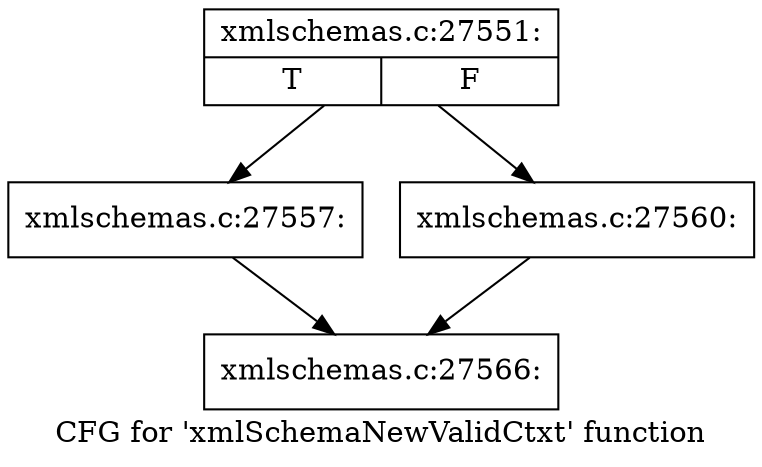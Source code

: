 digraph "CFG for 'xmlSchemaNewValidCtxt' function" {
	label="CFG for 'xmlSchemaNewValidCtxt' function";

	Node0x55d025c67920 [shape=record,label="{xmlschemas.c:27551:|{<s0>T|<s1>F}}"];
	Node0x55d025c67920 -> Node0x55d025cad8e0;
	Node0x55d025c67920 -> Node0x55d025cad930;
	Node0x55d025cad8e0 [shape=record,label="{xmlschemas.c:27557:}"];
	Node0x55d025cad8e0 -> Node0x55d025c67970;
	Node0x55d025cad930 [shape=record,label="{xmlschemas.c:27560:}"];
	Node0x55d025cad930 -> Node0x55d025c67970;
	Node0x55d025c67970 [shape=record,label="{xmlschemas.c:27566:}"];
}
